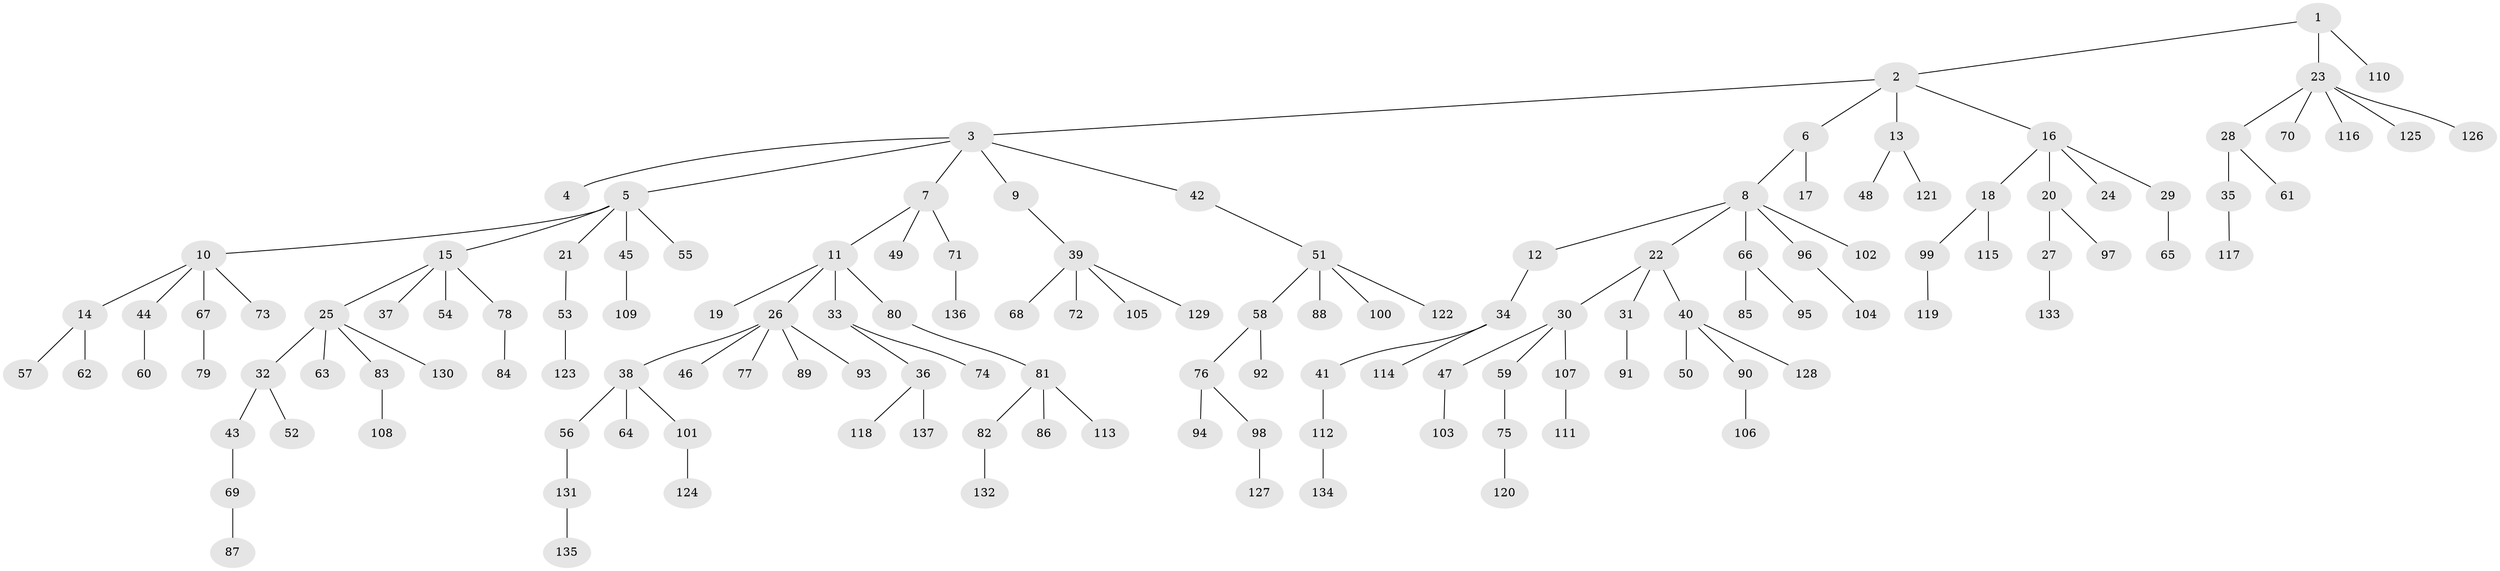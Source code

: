 // Generated by graph-tools (version 1.1) at 2025/02/03/09/25 03:02:31]
// undirected, 137 vertices, 136 edges
graph export_dot {
graph [start="1"]
  node [color=gray90,style=filled];
  1;
  2;
  3;
  4;
  5;
  6;
  7;
  8;
  9;
  10;
  11;
  12;
  13;
  14;
  15;
  16;
  17;
  18;
  19;
  20;
  21;
  22;
  23;
  24;
  25;
  26;
  27;
  28;
  29;
  30;
  31;
  32;
  33;
  34;
  35;
  36;
  37;
  38;
  39;
  40;
  41;
  42;
  43;
  44;
  45;
  46;
  47;
  48;
  49;
  50;
  51;
  52;
  53;
  54;
  55;
  56;
  57;
  58;
  59;
  60;
  61;
  62;
  63;
  64;
  65;
  66;
  67;
  68;
  69;
  70;
  71;
  72;
  73;
  74;
  75;
  76;
  77;
  78;
  79;
  80;
  81;
  82;
  83;
  84;
  85;
  86;
  87;
  88;
  89;
  90;
  91;
  92;
  93;
  94;
  95;
  96;
  97;
  98;
  99;
  100;
  101;
  102;
  103;
  104;
  105;
  106;
  107;
  108;
  109;
  110;
  111;
  112;
  113;
  114;
  115;
  116;
  117;
  118;
  119;
  120;
  121;
  122;
  123;
  124;
  125;
  126;
  127;
  128;
  129;
  130;
  131;
  132;
  133;
  134;
  135;
  136;
  137;
  1 -- 2;
  1 -- 23;
  1 -- 110;
  2 -- 3;
  2 -- 6;
  2 -- 13;
  2 -- 16;
  3 -- 4;
  3 -- 5;
  3 -- 7;
  3 -- 9;
  3 -- 42;
  5 -- 10;
  5 -- 15;
  5 -- 21;
  5 -- 45;
  5 -- 55;
  6 -- 8;
  6 -- 17;
  7 -- 11;
  7 -- 49;
  7 -- 71;
  8 -- 12;
  8 -- 22;
  8 -- 66;
  8 -- 96;
  8 -- 102;
  9 -- 39;
  10 -- 14;
  10 -- 44;
  10 -- 67;
  10 -- 73;
  11 -- 19;
  11 -- 26;
  11 -- 33;
  11 -- 80;
  12 -- 34;
  13 -- 48;
  13 -- 121;
  14 -- 57;
  14 -- 62;
  15 -- 25;
  15 -- 37;
  15 -- 54;
  15 -- 78;
  16 -- 18;
  16 -- 20;
  16 -- 24;
  16 -- 29;
  18 -- 99;
  18 -- 115;
  20 -- 27;
  20 -- 97;
  21 -- 53;
  22 -- 30;
  22 -- 31;
  22 -- 40;
  23 -- 28;
  23 -- 70;
  23 -- 116;
  23 -- 125;
  23 -- 126;
  25 -- 32;
  25 -- 63;
  25 -- 83;
  25 -- 130;
  26 -- 38;
  26 -- 46;
  26 -- 77;
  26 -- 89;
  26 -- 93;
  27 -- 133;
  28 -- 35;
  28 -- 61;
  29 -- 65;
  30 -- 47;
  30 -- 59;
  30 -- 107;
  31 -- 91;
  32 -- 43;
  32 -- 52;
  33 -- 36;
  33 -- 74;
  34 -- 41;
  34 -- 114;
  35 -- 117;
  36 -- 118;
  36 -- 137;
  38 -- 56;
  38 -- 64;
  38 -- 101;
  39 -- 68;
  39 -- 72;
  39 -- 105;
  39 -- 129;
  40 -- 50;
  40 -- 90;
  40 -- 128;
  41 -- 112;
  42 -- 51;
  43 -- 69;
  44 -- 60;
  45 -- 109;
  47 -- 103;
  51 -- 58;
  51 -- 88;
  51 -- 100;
  51 -- 122;
  53 -- 123;
  56 -- 131;
  58 -- 76;
  58 -- 92;
  59 -- 75;
  66 -- 85;
  66 -- 95;
  67 -- 79;
  69 -- 87;
  71 -- 136;
  75 -- 120;
  76 -- 94;
  76 -- 98;
  78 -- 84;
  80 -- 81;
  81 -- 82;
  81 -- 86;
  81 -- 113;
  82 -- 132;
  83 -- 108;
  90 -- 106;
  96 -- 104;
  98 -- 127;
  99 -- 119;
  101 -- 124;
  107 -- 111;
  112 -- 134;
  131 -- 135;
}
